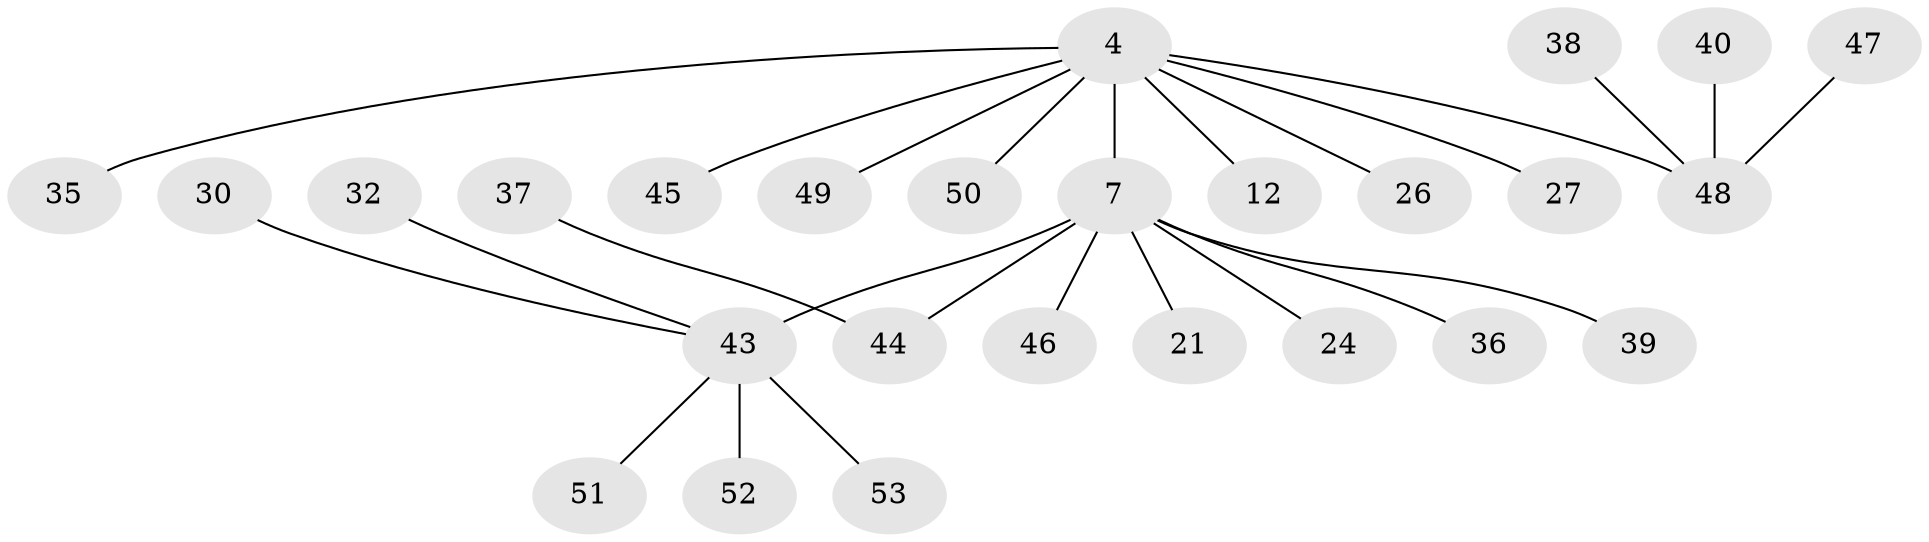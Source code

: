 // original degree distribution, {11: 0.018867924528301886, 4: 0.07547169811320754, 8: 0.018867924528301886, 13: 0.018867924528301886, 5: 0.05660377358490566, 6: 0.018867924528301886, 2: 0.20754716981132076, 1: 0.5660377358490566, 3: 0.018867924528301886}
// Generated by graph-tools (version 1.1) at 2025/48/03/09/25 04:48:50]
// undirected, 26 vertices, 25 edges
graph export_dot {
graph [start="1"]
  node [color=gray90,style=filled];
  4 [super="+2"];
  7 [super="+1"];
  12;
  21;
  24;
  26 [super="+20"];
  27;
  30;
  32;
  35;
  36 [super="+25"];
  37;
  38;
  39 [super="+33"];
  40;
  43 [super="+34+41+18+29"];
  44 [super="+15"];
  45 [super="+42"];
  46;
  47;
  48 [super="+23"];
  49;
  50;
  51;
  52;
  53;
  4 -- 7 [weight=3];
  4 -- 12;
  4 -- 27;
  4 -- 35;
  4 -- 49;
  4 -- 50;
  4 -- 26;
  4 -- 45;
  4 -- 48 [weight=3];
  7 -- 21;
  7 -- 44 [weight=2];
  7 -- 46;
  7 -- 24;
  7 -- 43 [weight=4];
  7 -- 36;
  7 -- 39;
  30 -- 43;
  32 -- 43;
  37 -- 44;
  38 -- 48;
  40 -- 48;
  43 -- 51;
  43 -- 53;
  43 -- 52;
  47 -- 48;
}
